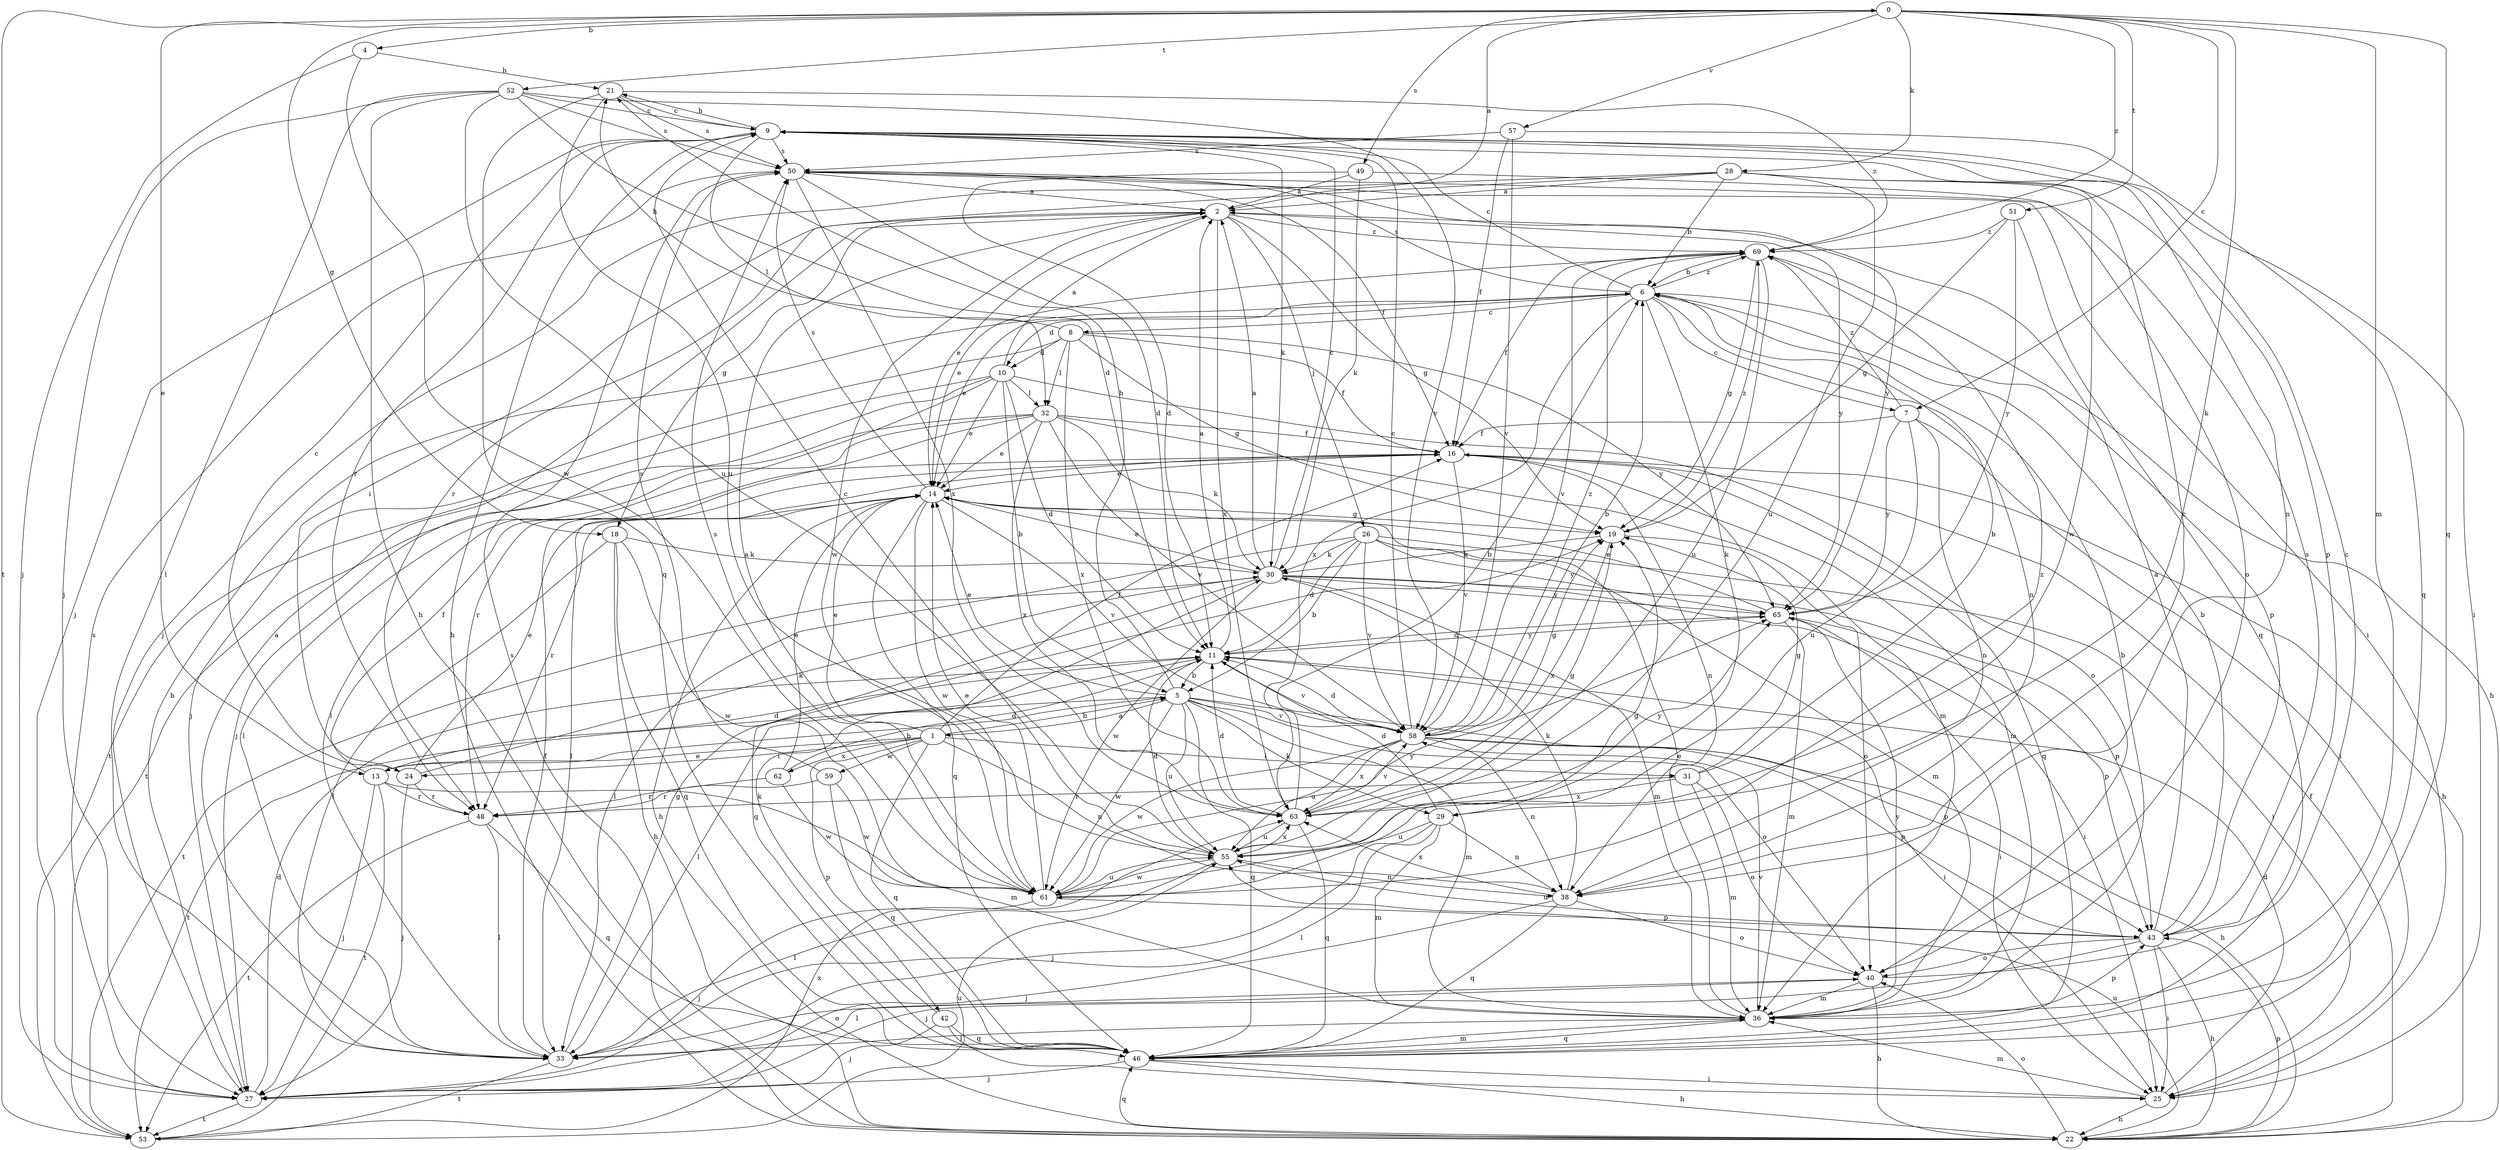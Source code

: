 strict digraph  {
0;
1;
2;
4;
5;
6;
7;
8;
9;
10;
11;
13;
14;
16;
18;
19;
21;
22;
24;
25;
26;
27;
28;
29;
30;
31;
32;
33;
36;
38;
40;
42;
43;
46;
48;
49;
50;
51;
52;
53;
55;
57;
58;
59;
61;
62;
63;
65;
69;
0 -> 4  [label=b];
0 -> 7  [label=c];
0 -> 13  [label=e];
0 -> 18  [label=g];
0 -> 28  [label=k];
0 -> 29  [label=k];
0 -> 36  [label=m];
0 -> 46  [label=q];
0 -> 49  [label=s];
0 -> 51  [label=t];
0 -> 52  [label=t];
0 -> 53  [label=t];
0 -> 57  [label=v];
0 -> 69  [label=z];
1 -> 5  [label=b];
1 -> 13  [label=e];
1 -> 14  [label=e];
1 -> 16  [label=f];
1 -> 24  [label=i];
1 -> 31  [label=l];
1 -> 38  [label=n];
1 -> 42  [label=p];
1 -> 46  [label=q];
1 -> 59  [label=w];
1 -> 62  [label=x];
2 -> 0  [label=a];
2 -> 14  [label=e];
2 -> 18  [label=g];
2 -> 19  [label=g];
2 -> 24  [label=i];
2 -> 26  [label=j];
2 -> 61  [label=w];
2 -> 63  [label=x];
2 -> 65  [label=y];
2 -> 69  [label=z];
4 -> 21  [label=h];
4 -> 27  [label=j];
4 -> 61  [label=w];
5 -> 1  [label=a];
5 -> 14  [label=e];
5 -> 21  [label=h];
5 -> 29  [label=k];
5 -> 36  [label=m];
5 -> 40  [label=o];
5 -> 43  [label=p];
5 -> 46  [label=q];
5 -> 53  [label=t];
5 -> 55  [label=u];
5 -> 58  [label=v];
5 -> 61  [label=w];
6 -> 7  [label=c];
6 -> 8  [label=c];
6 -> 9  [label=c];
6 -> 10  [label=d];
6 -> 14  [label=e];
6 -> 29  [label=k];
6 -> 38  [label=n];
6 -> 43  [label=p];
6 -> 50  [label=s];
6 -> 63  [label=x];
6 -> 69  [label=z];
7 -> 16  [label=f];
7 -> 25  [label=i];
7 -> 38  [label=n];
7 -> 55  [label=u];
7 -> 65  [label=y];
7 -> 69  [label=z];
8 -> 10  [label=d];
8 -> 16  [label=f];
8 -> 19  [label=g];
8 -> 21  [label=h];
8 -> 27  [label=j];
8 -> 32  [label=l];
8 -> 63  [label=x];
8 -> 65  [label=y];
9 -> 21  [label=h];
9 -> 22  [label=h];
9 -> 25  [label=i];
9 -> 27  [label=j];
9 -> 30  [label=k];
9 -> 32  [label=l];
9 -> 38  [label=n];
9 -> 48  [label=r];
9 -> 50  [label=s];
10 -> 2  [label=a];
10 -> 5  [label=b];
10 -> 11  [label=d];
10 -> 14  [label=e];
10 -> 27  [label=j];
10 -> 32  [label=l];
10 -> 33  [label=l];
10 -> 40  [label=o];
10 -> 53  [label=t];
11 -> 2  [label=a];
11 -> 5  [label=b];
11 -> 25  [label=i];
11 -> 33  [label=l];
11 -> 58  [label=v];
11 -> 65  [label=y];
13 -> 5  [label=b];
13 -> 11  [label=d];
13 -> 16  [label=f];
13 -> 27  [label=j];
13 -> 36  [label=m];
13 -> 48  [label=r];
13 -> 53  [label=t];
14 -> 19  [label=g];
14 -> 22  [label=h];
14 -> 46  [label=q];
14 -> 48  [label=r];
14 -> 50  [label=s];
14 -> 58  [label=v];
14 -> 61  [label=w];
16 -> 14  [label=e];
16 -> 22  [label=h];
16 -> 33  [label=l];
16 -> 36  [label=m];
16 -> 38  [label=n];
16 -> 46  [label=q];
16 -> 58  [label=v];
18 -> 22  [label=h];
18 -> 30  [label=k];
18 -> 33  [label=l];
18 -> 46  [label=q];
18 -> 61  [label=w];
19 -> 30  [label=k];
19 -> 40  [label=o];
19 -> 63  [label=x];
19 -> 69  [label=z];
21 -> 9  [label=c];
21 -> 46  [label=q];
21 -> 50  [label=s];
21 -> 55  [label=u];
21 -> 69  [label=z];
22 -> 16  [label=f];
22 -> 40  [label=o];
22 -> 43  [label=p];
22 -> 46  [label=q];
22 -> 50  [label=s];
22 -> 55  [label=u];
24 -> 9  [label=c];
24 -> 14  [label=e];
24 -> 27  [label=j];
24 -> 30  [label=k];
24 -> 48  [label=r];
25 -> 11  [label=d];
25 -> 22  [label=h];
25 -> 36  [label=m];
26 -> 5  [label=b];
26 -> 11  [label=d];
26 -> 25  [label=i];
26 -> 30  [label=k];
26 -> 33  [label=l];
26 -> 36  [label=m];
26 -> 58  [label=v];
26 -> 65  [label=y];
27 -> 6  [label=b];
27 -> 11  [label=d];
27 -> 50  [label=s];
27 -> 53  [label=t];
28 -> 2  [label=a];
28 -> 6  [label=b];
28 -> 27  [label=j];
28 -> 43  [label=p];
28 -> 48  [label=r];
28 -> 55  [label=u];
28 -> 61  [label=w];
29 -> 11  [label=d];
29 -> 27  [label=j];
29 -> 33  [label=l];
29 -> 36  [label=m];
29 -> 38  [label=n];
29 -> 55  [label=u];
30 -> 2  [label=a];
30 -> 9  [label=c];
30 -> 14  [label=e];
30 -> 25  [label=i];
30 -> 36  [label=m];
30 -> 43  [label=p];
30 -> 46  [label=q];
30 -> 53  [label=t];
30 -> 61  [label=w];
30 -> 65  [label=y];
31 -> 6  [label=b];
31 -> 19  [label=g];
31 -> 36  [label=m];
31 -> 40  [label=o];
31 -> 48  [label=r];
31 -> 63  [label=x];
32 -> 14  [label=e];
32 -> 16  [label=f];
32 -> 30  [label=k];
32 -> 33  [label=l];
32 -> 36  [label=m];
32 -> 48  [label=r];
32 -> 53  [label=t];
32 -> 58  [label=v];
32 -> 63  [label=x];
33 -> 2  [label=a];
33 -> 16  [label=f];
33 -> 19  [label=g];
33 -> 40  [label=o];
33 -> 53  [label=t];
36 -> 6  [label=b];
36 -> 14  [label=e];
36 -> 33  [label=l];
36 -> 43  [label=p];
36 -> 46  [label=q];
36 -> 58  [label=v];
36 -> 65  [label=y];
38 -> 9  [label=c];
38 -> 27  [label=j];
38 -> 30  [label=k];
38 -> 40  [label=o];
38 -> 46  [label=q];
38 -> 63  [label=x];
40 -> 9  [label=c];
40 -> 22  [label=h];
40 -> 33  [label=l];
40 -> 36  [label=m];
42 -> 25  [label=i];
42 -> 27  [label=j];
42 -> 30  [label=k];
42 -> 46  [label=q];
43 -> 2  [label=a];
43 -> 6  [label=b];
43 -> 22  [label=h];
43 -> 25  [label=i];
43 -> 27  [label=j];
43 -> 40  [label=o];
43 -> 50  [label=s];
43 -> 55  [label=u];
46 -> 22  [label=h];
46 -> 25  [label=i];
46 -> 27  [label=j];
46 -> 36  [label=m];
48 -> 33  [label=l];
48 -> 46  [label=q];
48 -> 53  [label=t];
49 -> 2  [label=a];
49 -> 11  [label=d];
49 -> 30  [label=k];
49 -> 40  [label=o];
50 -> 2  [label=a];
50 -> 11  [label=d];
50 -> 16  [label=f];
50 -> 25  [label=i];
50 -> 63  [label=x];
50 -> 65  [label=y];
51 -> 19  [label=g];
51 -> 46  [label=q];
51 -> 65  [label=y];
51 -> 69  [label=z];
52 -> 9  [label=c];
52 -> 11  [label=d];
52 -> 22  [label=h];
52 -> 27  [label=j];
52 -> 33  [label=l];
52 -> 50  [label=s];
52 -> 55  [label=u];
52 -> 58  [label=v];
53 -> 55  [label=u];
53 -> 63  [label=x];
55 -> 9  [label=c];
55 -> 11  [label=d];
55 -> 33  [label=l];
55 -> 38  [label=n];
55 -> 61  [label=w];
55 -> 63  [label=x];
57 -> 16  [label=f];
57 -> 46  [label=q];
57 -> 50  [label=s];
57 -> 58  [label=v];
58 -> 6  [label=b];
58 -> 9  [label=c];
58 -> 11  [label=d];
58 -> 19  [label=g];
58 -> 22  [label=h];
58 -> 38  [label=n];
58 -> 43  [label=p];
58 -> 55  [label=u];
58 -> 61  [label=w];
58 -> 63  [label=x];
58 -> 69  [label=z];
59 -> 46  [label=q];
59 -> 48  [label=r];
59 -> 50  [label=s];
59 -> 61  [label=w];
61 -> 2  [label=a];
61 -> 14  [label=e];
61 -> 19  [label=g];
61 -> 27  [label=j];
61 -> 43  [label=p];
61 -> 50  [label=s];
61 -> 55  [label=u];
61 -> 65  [label=y];
61 -> 69  [label=z];
62 -> 11  [label=d];
62 -> 14  [label=e];
62 -> 48  [label=r];
62 -> 61  [label=w];
63 -> 6  [label=b];
63 -> 11  [label=d];
63 -> 19  [label=g];
63 -> 46  [label=q];
63 -> 55  [label=u];
63 -> 58  [label=v];
63 -> 65  [label=y];
65 -> 11  [label=d];
65 -> 14  [label=e];
65 -> 25  [label=i];
65 -> 36  [label=m];
65 -> 43  [label=p];
69 -> 6  [label=b];
69 -> 14  [label=e];
69 -> 16  [label=f];
69 -> 19  [label=g];
69 -> 22  [label=h];
69 -> 55  [label=u];
69 -> 58  [label=v];
}
